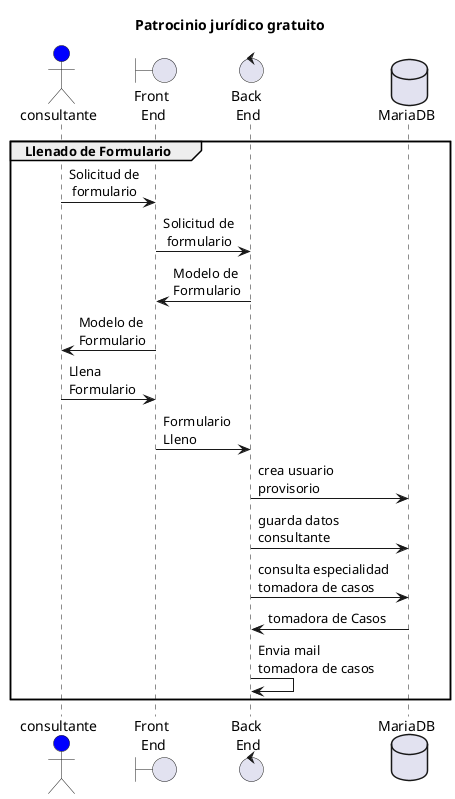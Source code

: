 @startuml Patrocinio jurídico gratuito
title Patrocinio jurídico gratuito
actor "consultante"  as WebUser #Blue
boundary "Front \nEnd" as Portal
control "Back \nEnd"  as Server
database "MariaDB" as BD
group Llenado de Formulario
    WebUser -> Portal:Solicitud de\n formulario
    Portal -> Server:Solicitud de\n formulario
    Server -> Portal:Modelo de \nFormulario
    Portal -> WebUser:Modelo de \nFormulario
    WebUser -> Portal:Llena \nFormulario
    Portal-> Server:Formulario\nLleno
    Server -> BD:crea usuario\nprovisorio 
    Server -> BD:guarda datos\nconsultante
    Server -> BD:consulta especialidad \ntomadora de casos
    BD -> Server:tomadora de Casos
    Server -> Server:Envia mail \ntomadora de casos
end
@enduml
